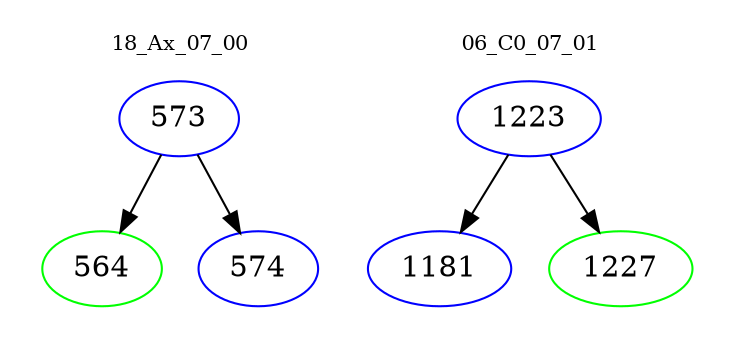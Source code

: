 digraph{
subgraph cluster_0 {
color = white
label = "18_Ax_07_00";
fontsize=10;
T0_573 [label="573", color="blue"]
T0_573 -> T0_564 [color="black"]
T0_564 [label="564", color="green"]
T0_573 -> T0_574 [color="black"]
T0_574 [label="574", color="blue"]
}
subgraph cluster_1 {
color = white
label = "06_C0_07_01";
fontsize=10;
T1_1223 [label="1223", color="blue"]
T1_1223 -> T1_1181 [color="black"]
T1_1181 [label="1181", color="blue"]
T1_1223 -> T1_1227 [color="black"]
T1_1227 [label="1227", color="green"]
}
}
